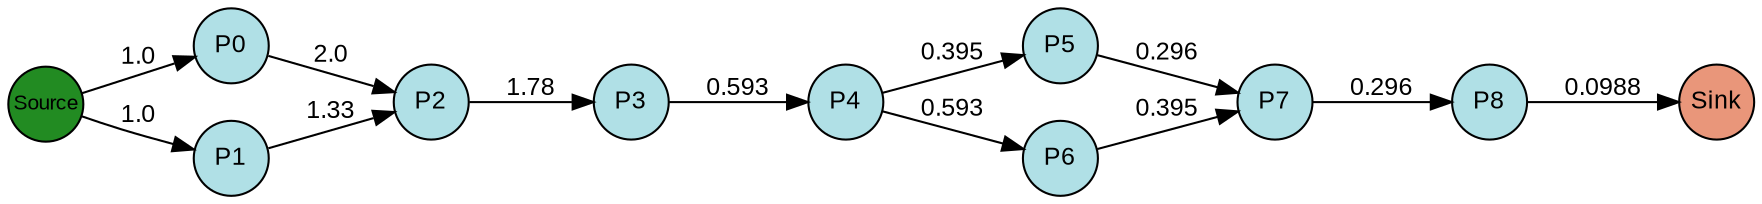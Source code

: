 digraph {
  splines=true;
node [margin=0 fontname=arial fontcolor=black fontsize=12 shape=circle width=0.5 fixedsize=true style=filled fillcolor=powderblue]
  1 [label="P0"]
  2 [label="P1"]
  3 [label="P2"]
  4 [label="P3"]
  5 [label="P4"]
  6 [label="P5"]
  7 [label="P6"]
  8 [label="P7"]
  9 [label="P8"]
  node [margin=0 fontname=arial fontcolor=black fontsize=10 shape=circle width=0.5 fixedsize=true style=filled fillcolor=forestgreen]
  10 [label="Source"]
  node [margin=0 fontname=arial fontcolor=black fontsize=12 shape=circle width=0.5 fixedsize=true style=filled fillcolor=darksalmon]
  11 [label="Sink"]
rankdir=LR
edge [margin=0 fontname=arial fontcolor=black fontsize=12]
   1 -> 3 [label="2.0"]
   2 -> 3 [label="1.33"]
   3 -> 4 [label="1.78"]
   4 -> 5 [label="0.593"]
   5 -> 6 [label="0.395"]
   5 -> 7 [label="0.593"]
   6 -> 8 [label="0.296"]
   7 -> 8 [label="0.395"]
   8 -> 9 [label="0.296"]
   10 -> 2 [label="1.0"]
   10 -> 1 [label="1.0"]
   9 -> 11 [label="0.0988"]

  {rank=same 10}
	{rank=same  1, 2 }
	{rank=same  3 }
	{rank=same  4 }
	{rank=same  5 }
	{rank=same  6, 7 }
	{rank=same  8 }
	{rank=same  9 }
  {rank=same 11}
}
